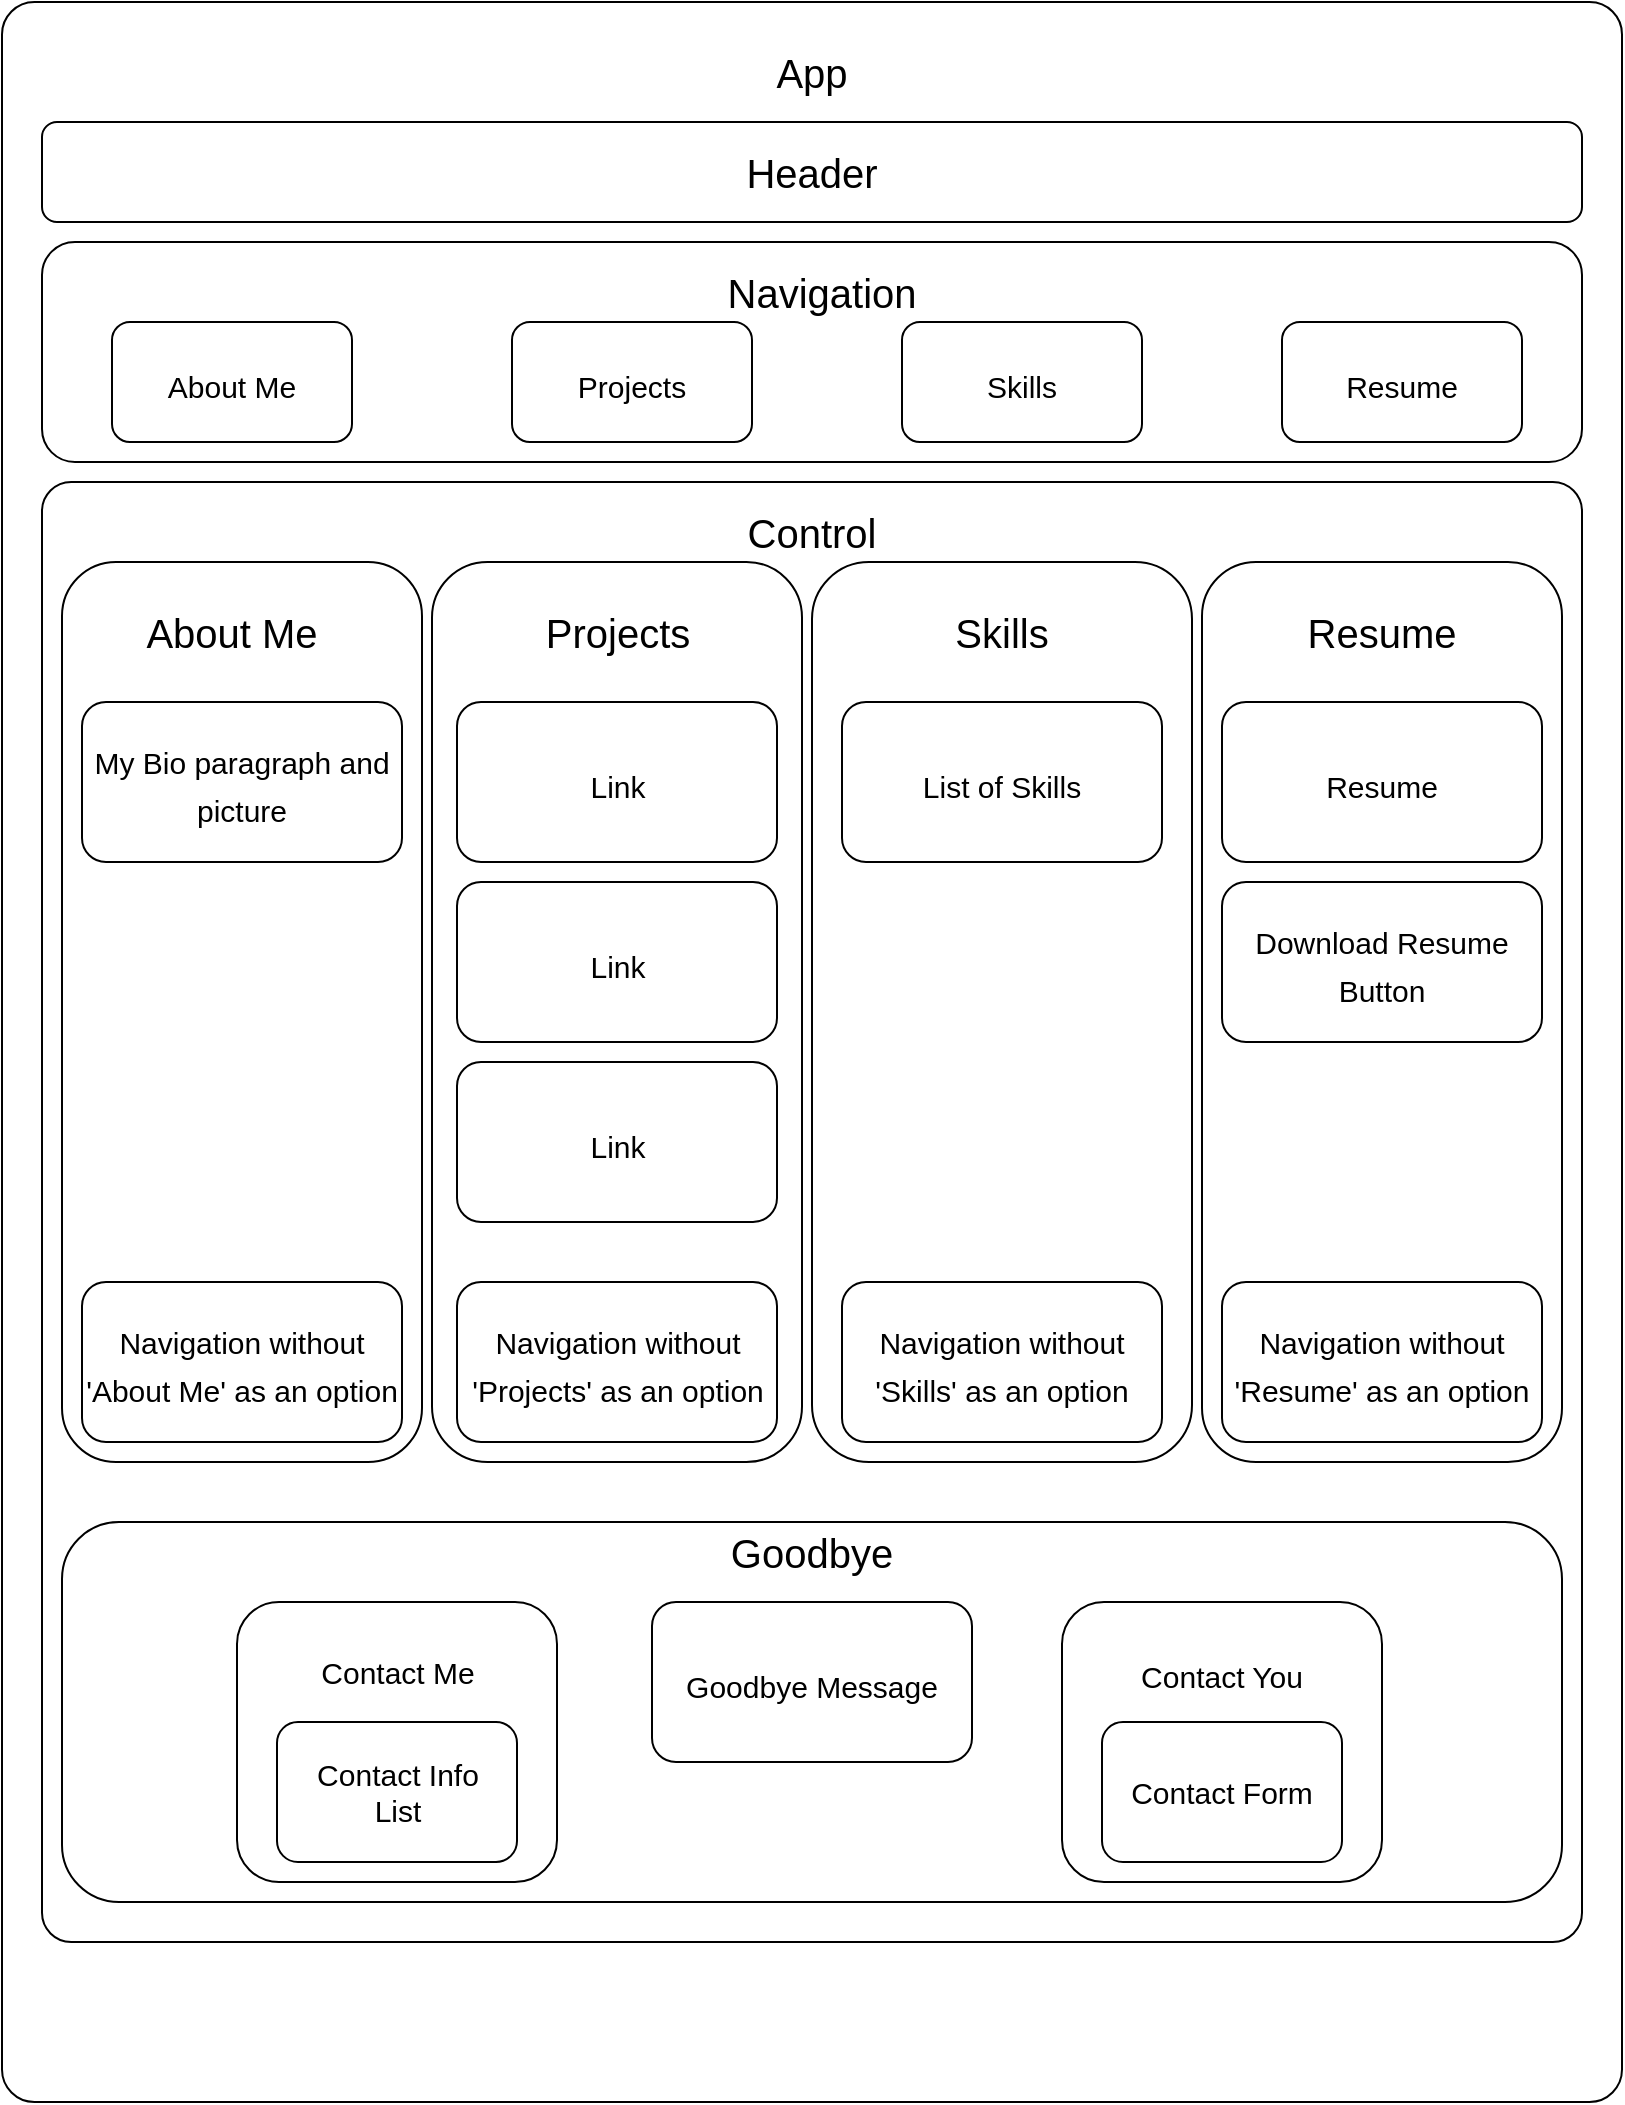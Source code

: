 <mxfile>
    <diagram id="4HQe2wQcbMlEzqsH-i8u" name="Page-1">
        <mxGraphModel dx="709" dy="887" grid="1" gridSize="10" guides="1" tooltips="1" connect="1" arrows="1" fold="1" page="1" pageScale="1" pageWidth="850" pageHeight="1100" math="0" shadow="0">
            <root>
                <mxCell id="0"/>
                <mxCell id="1" parent="0"/>
                <mxCell id="2" value="" style="rounded=1;whiteSpace=wrap;html=1;arcSize=2;" vertex="1" parent="1">
                    <mxGeometry x="20" y="20" width="810" height="1050" as="geometry"/>
                </mxCell>
                <mxCell id="3" value="App" style="text;strokeColor=none;align=center;fillColor=none;html=1;verticalAlign=middle;whiteSpace=wrap;rounded=0;fontSize=20;" vertex="1" parent="1">
                    <mxGeometry x="395" y="40" width="60" height="30" as="geometry"/>
                </mxCell>
                <mxCell id="4" value="" style="rounded=1;whiteSpace=wrap;html=1;fontSize=20;arcSize=2;" vertex="1" parent="1">
                    <mxGeometry x="40" y="260" width="770" height="730" as="geometry"/>
                </mxCell>
                <mxCell id="5" value="" style="rounded=1;whiteSpace=wrap;html=1;fontSize=20;" vertex="1" parent="1">
                    <mxGeometry x="40" y="80" width="770" height="50" as="geometry"/>
                </mxCell>
                <mxCell id="6" value="Header" style="text;strokeColor=none;align=center;fillColor=none;html=1;verticalAlign=middle;whiteSpace=wrap;rounded=0;fontSize=20;" vertex="1" parent="1">
                    <mxGeometry x="395" y="90" width="60" height="30" as="geometry"/>
                </mxCell>
                <mxCell id="7" value="" style="rounded=1;whiteSpace=wrap;html=1;fontSize=20;" vertex="1" parent="1">
                    <mxGeometry x="40" y="140" width="770" height="110" as="geometry"/>
                </mxCell>
                <mxCell id="8" value="Navigation" style="text;strokeColor=none;align=center;fillColor=none;html=1;verticalAlign=middle;whiteSpace=wrap;rounded=0;fontSize=20;" vertex="1" parent="1">
                    <mxGeometry x="400" y="150" width="60" height="30" as="geometry"/>
                </mxCell>
                <mxCell id="10" value="&lt;font style=&quot;font-size: 15px;&quot;&gt;Skills&lt;/font&gt;" style="rounded=1;whiteSpace=wrap;html=1;fontSize=20;" vertex="1" parent="1">
                    <mxGeometry x="470" y="180" width="120" height="60" as="geometry"/>
                </mxCell>
                <mxCell id="11" value="&lt;font style=&quot;font-size: 15px;&quot;&gt;Resume&lt;/font&gt;" style="rounded=1;whiteSpace=wrap;html=1;fontSize=20;" vertex="1" parent="1">
                    <mxGeometry x="660" y="180" width="120" height="60" as="geometry"/>
                </mxCell>
                <mxCell id="12" value="&lt;font style=&quot;font-size: 15px;&quot;&gt;Projects&lt;/font&gt;" style="rounded=1;whiteSpace=wrap;html=1;fontSize=20;" vertex="1" parent="1">
                    <mxGeometry x="275" y="180" width="120" height="60" as="geometry"/>
                </mxCell>
                <mxCell id="13" value="&lt;font style=&quot;font-size: 15px;&quot;&gt;About Me&lt;/font&gt;" style="rounded=1;whiteSpace=wrap;html=1;fontSize=20;" vertex="1" parent="1">
                    <mxGeometry x="75" y="180" width="120" height="60" as="geometry"/>
                </mxCell>
                <mxCell id="14" value="" style="rounded=1;whiteSpace=wrap;html=1;fontSize=20;" vertex="1" parent="1">
                    <mxGeometry x="50" y="300" width="180" height="450" as="geometry"/>
                </mxCell>
                <mxCell id="15" value="" style="rounded=1;whiteSpace=wrap;html=1;fontSize=20;" vertex="1" parent="1">
                    <mxGeometry x="235" y="300" width="185" height="450" as="geometry"/>
                </mxCell>
                <mxCell id="16" value="" style="rounded=1;whiteSpace=wrap;html=1;fontSize=20;" vertex="1" parent="1">
                    <mxGeometry x="425" y="300" width="190" height="450" as="geometry"/>
                </mxCell>
                <mxCell id="17" value="" style="rounded=1;whiteSpace=wrap;html=1;fontSize=20;" vertex="1" parent="1">
                    <mxGeometry x="620" y="300" width="180" height="450" as="geometry"/>
                </mxCell>
                <mxCell id="18" value="" style="rounded=1;whiteSpace=wrap;html=1;fontSize=20;" vertex="1" parent="1">
                    <mxGeometry x="50" y="780" width="750" height="190" as="geometry"/>
                </mxCell>
                <mxCell id="19" value="About Me" style="text;strokeColor=none;align=center;fillColor=none;html=1;verticalAlign=middle;whiteSpace=wrap;rounded=0;fontSize=20;" vertex="1" parent="1">
                    <mxGeometry x="80" y="320" width="110" height="30" as="geometry"/>
                </mxCell>
                <mxCell id="20" value="Projects" style="text;strokeColor=none;align=center;fillColor=none;html=1;verticalAlign=middle;whiteSpace=wrap;rounded=0;fontSize=20;" vertex="1" parent="1">
                    <mxGeometry x="297.5" y="320" width="60" height="30" as="geometry"/>
                </mxCell>
                <mxCell id="23" value="Skills" style="text;strokeColor=none;align=center;fillColor=none;html=1;verticalAlign=middle;whiteSpace=wrap;rounded=0;fontSize=20;" vertex="1" parent="1">
                    <mxGeometry x="490" y="320" width="60" height="30" as="geometry"/>
                </mxCell>
                <mxCell id="24" value="Resume" style="text;strokeColor=none;align=center;fillColor=none;html=1;verticalAlign=middle;whiteSpace=wrap;rounded=0;fontSize=20;" vertex="1" parent="1">
                    <mxGeometry x="680" y="320" width="60" height="30" as="geometry"/>
                </mxCell>
                <mxCell id="25" value="&lt;span style=&quot;font-size: 15px;&quot;&gt;My Bio paragraph and picture&lt;/span&gt;" style="rounded=1;whiteSpace=wrap;html=1;fontSize=20;" vertex="1" parent="1">
                    <mxGeometry x="60" y="370" width="160" height="80" as="geometry"/>
                </mxCell>
                <mxCell id="26" value="&lt;span style=&quot;font-size: 15px;&quot;&gt;Navigation without 'About Me' as an option&lt;/span&gt;" style="rounded=1;whiteSpace=wrap;html=1;fontSize=20;" vertex="1" parent="1">
                    <mxGeometry x="60" y="660" width="160" height="80" as="geometry"/>
                </mxCell>
                <mxCell id="28" value="&lt;span style=&quot;font-size: 15px;&quot;&gt;Link&lt;/span&gt;" style="rounded=1;whiteSpace=wrap;html=1;fontSize=20;" vertex="1" parent="1">
                    <mxGeometry x="247.5" y="370" width="160" height="80" as="geometry"/>
                </mxCell>
                <mxCell id="29" value="&lt;span style=&quot;font-size: 15px;&quot;&gt;Link&lt;/span&gt;" style="rounded=1;whiteSpace=wrap;html=1;fontSize=20;" vertex="1" parent="1">
                    <mxGeometry x="247.5" y="460" width="160" height="80" as="geometry"/>
                </mxCell>
                <mxCell id="30" value="&lt;span style=&quot;font-size: 15px;&quot;&gt;Link&lt;/span&gt;" style="rounded=1;whiteSpace=wrap;html=1;fontSize=20;" vertex="1" parent="1">
                    <mxGeometry x="247.5" y="550" width="160" height="80" as="geometry"/>
                </mxCell>
                <mxCell id="31" value="&lt;span style=&quot;font-size: 15px;&quot;&gt;Navigation without 'Projects' as an option&lt;/span&gt;" style="rounded=1;whiteSpace=wrap;html=1;fontSize=20;" vertex="1" parent="1">
                    <mxGeometry x="247.5" y="660" width="160" height="80" as="geometry"/>
                </mxCell>
                <mxCell id="32" value="&lt;span style=&quot;font-size: 15px;&quot;&gt;List of Skills&lt;/span&gt;" style="rounded=1;whiteSpace=wrap;html=1;fontSize=20;" vertex="1" parent="1">
                    <mxGeometry x="440" y="370" width="160" height="80" as="geometry"/>
                </mxCell>
                <mxCell id="33" value="&lt;span style=&quot;font-size: 15px;&quot;&gt;Navigation without 'Skills' as an option&lt;/span&gt;" style="rounded=1;whiteSpace=wrap;html=1;fontSize=20;" vertex="1" parent="1">
                    <mxGeometry x="440" y="660" width="160" height="80" as="geometry"/>
                </mxCell>
                <mxCell id="34" value="&lt;span style=&quot;font-size: 15px;&quot;&gt;Navigation without 'Resume' as an option&lt;/span&gt;" style="rounded=1;whiteSpace=wrap;html=1;fontSize=20;" vertex="1" parent="1">
                    <mxGeometry x="630" y="660" width="160" height="80" as="geometry"/>
                </mxCell>
                <mxCell id="35" value="&lt;span style=&quot;font-size: 15px;&quot;&gt;Resume&lt;/span&gt;" style="rounded=1;whiteSpace=wrap;html=1;fontSize=20;" vertex="1" parent="1">
                    <mxGeometry x="630" y="370" width="160" height="80" as="geometry"/>
                </mxCell>
                <mxCell id="36" value="&lt;span style=&quot;font-size: 15px;&quot;&gt;Download Resume Button&lt;/span&gt;" style="rounded=1;whiteSpace=wrap;html=1;fontSize=20;" vertex="1" parent="1">
                    <mxGeometry x="630" y="460" width="160" height="80" as="geometry"/>
                </mxCell>
                <mxCell id="38" value="&lt;font style=&quot;font-size: 20px;&quot;&gt;Control&lt;br&gt;&lt;/font&gt;" style="text;strokeColor=none;align=center;fillColor=none;html=1;verticalAlign=middle;whiteSpace=wrap;rounded=0;fontSize=15;" vertex="1" parent="1">
                    <mxGeometry x="395" y="270" width="60" height="30" as="geometry"/>
                </mxCell>
                <mxCell id="39" value="Goodbye" style="text;strokeColor=none;align=center;fillColor=none;html=1;verticalAlign=middle;whiteSpace=wrap;rounded=0;fontSize=20;" vertex="1" parent="1">
                    <mxGeometry x="395" y="780" width="60" height="30" as="geometry"/>
                </mxCell>
                <mxCell id="40" value="" style="rounded=1;whiteSpace=wrap;html=1;fontSize=20;" vertex="1" parent="1">
                    <mxGeometry x="137.5" y="820" width="160" height="140" as="geometry"/>
                </mxCell>
                <mxCell id="41" value="&lt;span style=&quot;font-size: 15px;&quot;&gt;Goodbye Message&lt;/span&gt;" style="rounded=1;whiteSpace=wrap;html=1;fontSize=20;" vertex="1" parent="1">
                    <mxGeometry x="345" y="820" width="160" height="80" as="geometry"/>
                </mxCell>
                <mxCell id="42" value="" style="rounded=1;whiteSpace=wrap;html=1;fontSize=20;" vertex="1" parent="1">
                    <mxGeometry x="550" y="820" width="160" height="140" as="geometry"/>
                </mxCell>
                <mxCell id="43" value="&lt;font style=&quot;font-size: 15px;&quot;&gt;Contact You&lt;/font&gt;" style="text;strokeColor=none;align=center;fillColor=none;html=1;verticalAlign=middle;whiteSpace=wrap;rounded=0;fontSize=20;" vertex="1" parent="1">
                    <mxGeometry x="565" y="840" width="130" height="30" as="geometry"/>
                </mxCell>
                <mxCell id="44" value="Contact Form" style="rounded=1;whiteSpace=wrap;html=1;fontSize=15;" vertex="1" parent="1">
                    <mxGeometry x="570" y="880" width="120" height="70" as="geometry"/>
                </mxCell>
                <mxCell id="45" value="Contact Info&lt;br&gt;List" style="rounded=1;whiteSpace=wrap;html=1;fontSize=15;" vertex="1" parent="1">
                    <mxGeometry x="157.5" y="880" width="120" height="70" as="geometry"/>
                </mxCell>
                <mxCell id="46" value="Contact Me" style="text;strokeColor=none;align=center;fillColor=none;html=1;verticalAlign=middle;whiteSpace=wrap;rounded=0;fontSize=15;" vertex="1" parent="1">
                    <mxGeometry x="172.5" y="840" width="90" height="30" as="geometry"/>
                </mxCell>
            </root>
        </mxGraphModel>
    </diagram>
</mxfile>